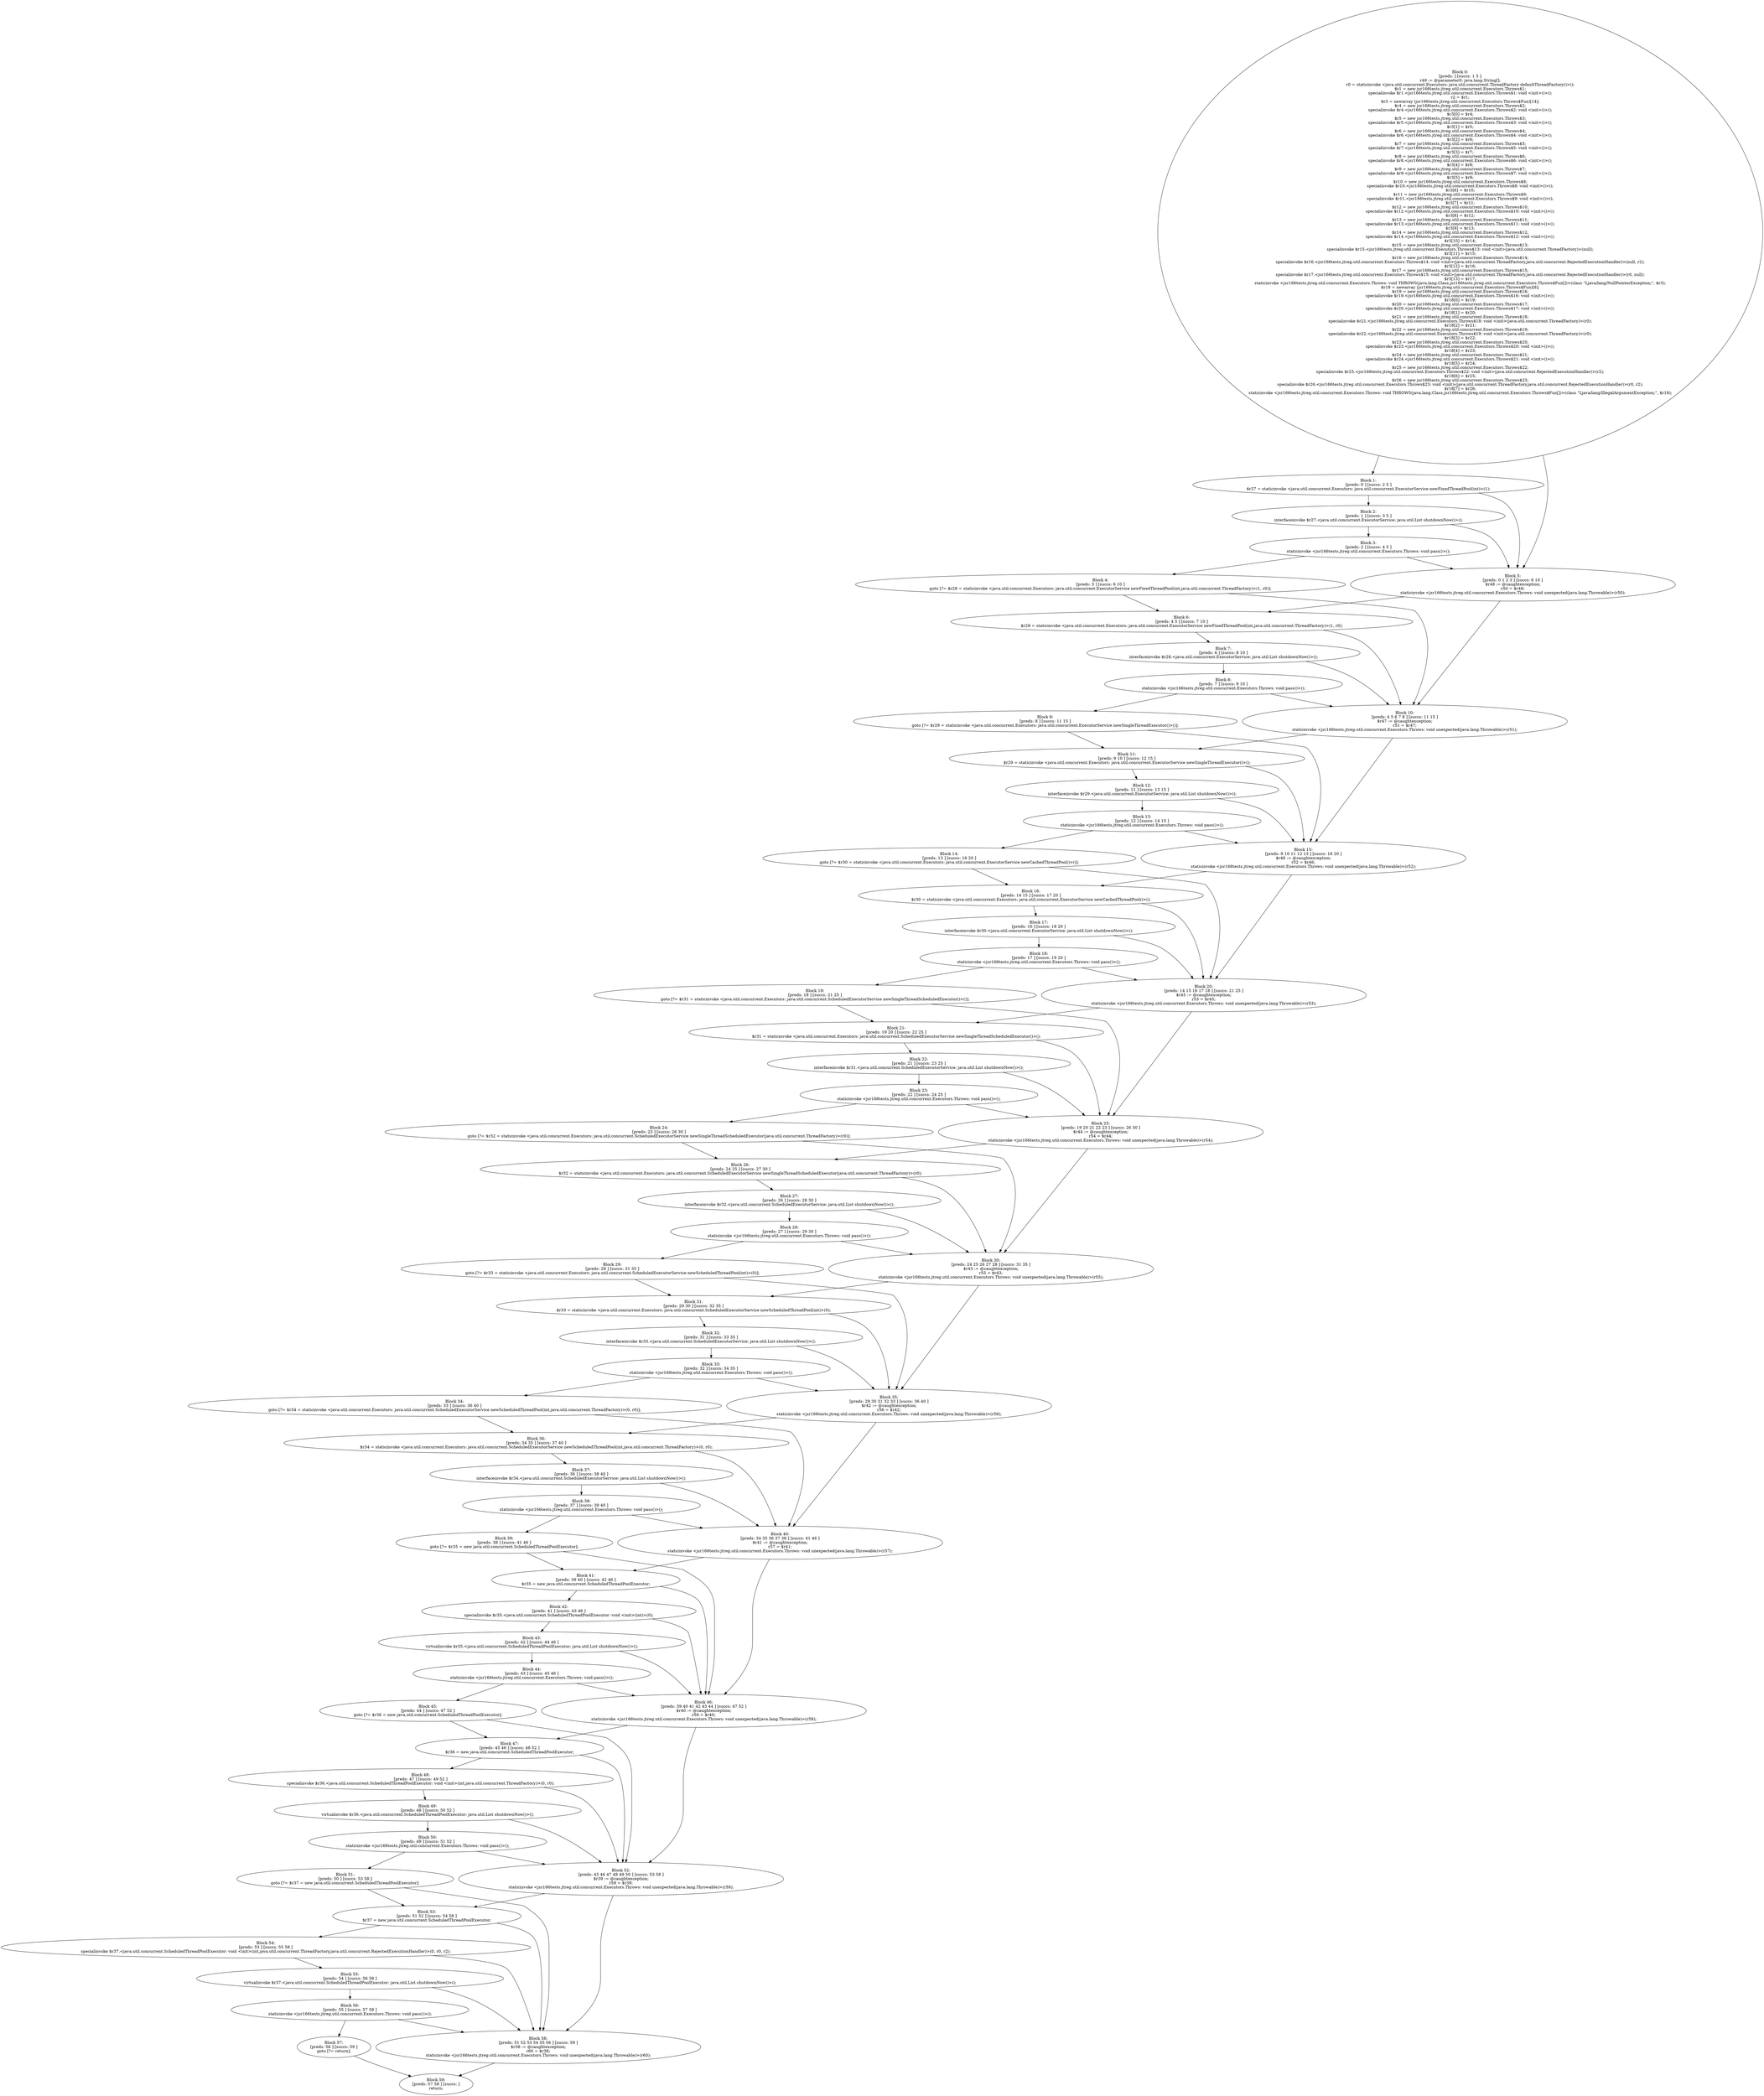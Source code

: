 digraph "unitGraph" {
    "Block 0:
[preds: ] [succs: 1 5 ]
r49 := @parameter0: java.lang.String[];
r0 = staticinvoke <java.util.concurrent.Executors: java.util.concurrent.ThreadFactory defaultThreadFactory()>();
$r1 = new jsr166tests.jtreg.util.concurrent.Executors.Throws$1;
specialinvoke $r1.<jsr166tests.jtreg.util.concurrent.Executors.Throws$1: void <init>()>();
r2 = $r1;
$r3 = newarray (jsr166tests.jtreg.util.concurrent.Executors.Throws$Fun)[14];
$r4 = new jsr166tests.jtreg.util.concurrent.Executors.Throws$2;
specialinvoke $r4.<jsr166tests.jtreg.util.concurrent.Executors.Throws$2: void <init>()>();
$r3[0] = $r4;
$r5 = new jsr166tests.jtreg.util.concurrent.Executors.Throws$3;
specialinvoke $r5.<jsr166tests.jtreg.util.concurrent.Executors.Throws$3: void <init>()>();
$r3[1] = $r5;
$r6 = new jsr166tests.jtreg.util.concurrent.Executors.Throws$4;
specialinvoke $r6.<jsr166tests.jtreg.util.concurrent.Executors.Throws$4: void <init>()>();
$r3[2] = $r6;
$r7 = new jsr166tests.jtreg.util.concurrent.Executors.Throws$5;
specialinvoke $r7.<jsr166tests.jtreg.util.concurrent.Executors.Throws$5: void <init>()>();
$r3[3] = $r7;
$r8 = new jsr166tests.jtreg.util.concurrent.Executors.Throws$6;
specialinvoke $r8.<jsr166tests.jtreg.util.concurrent.Executors.Throws$6: void <init>()>();
$r3[4] = $r8;
$r9 = new jsr166tests.jtreg.util.concurrent.Executors.Throws$7;
specialinvoke $r9.<jsr166tests.jtreg.util.concurrent.Executors.Throws$7: void <init>()>();
$r3[5] = $r9;
$r10 = new jsr166tests.jtreg.util.concurrent.Executors.Throws$8;
specialinvoke $r10.<jsr166tests.jtreg.util.concurrent.Executors.Throws$8: void <init>()>();
$r3[6] = $r10;
$r11 = new jsr166tests.jtreg.util.concurrent.Executors.Throws$9;
specialinvoke $r11.<jsr166tests.jtreg.util.concurrent.Executors.Throws$9: void <init>()>();
$r3[7] = $r11;
$r12 = new jsr166tests.jtreg.util.concurrent.Executors.Throws$10;
specialinvoke $r12.<jsr166tests.jtreg.util.concurrent.Executors.Throws$10: void <init>()>();
$r3[8] = $r12;
$r13 = new jsr166tests.jtreg.util.concurrent.Executors.Throws$11;
specialinvoke $r13.<jsr166tests.jtreg.util.concurrent.Executors.Throws$11: void <init>()>();
$r3[9] = $r13;
$r14 = new jsr166tests.jtreg.util.concurrent.Executors.Throws$12;
specialinvoke $r14.<jsr166tests.jtreg.util.concurrent.Executors.Throws$12: void <init>()>();
$r3[10] = $r14;
$r15 = new jsr166tests.jtreg.util.concurrent.Executors.Throws$13;
specialinvoke $r15.<jsr166tests.jtreg.util.concurrent.Executors.Throws$13: void <init>(java.util.concurrent.ThreadFactory)>(null);
$r3[11] = $r15;
$r16 = new jsr166tests.jtreg.util.concurrent.Executors.Throws$14;
specialinvoke $r16.<jsr166tests.jtreg.util.concurrent.Executors.Throws$14: void <init>(java.util.concurrent.ThreadFactory,java.util.concurrent.RejectedExecutionHandler)>(null, r2);
$r3[12] = $r16;
$r17 = new jsr166tests.jtreg.util.concurrent.Executors.Throws$15;
specialinvoke $r17.<jsr166tests.jtreg.util.concurrent.Executors.Throws$15: void <init>(java.util.concurrent.ThreadFactory,java.util.concurrent.RejectedExecutionHandler)>(r0, null);
$r3[13] = $r17;
staticinvoke <jsr166tests.jtreg.util.concurrent.Executors.Throws: void THROWS(java.lang.Class,jsr166tests.jtreg.util.concurrent.Executors.Throws$Fun[])>(class \"Ljava/lang/NullPointerException;\", $r3);
$r18 = newarray (jsr166tests.jtreg.util.concurrent.Executors.Throws$Fun)[8];
$r19 = new jsr166tests.jtreg.util.concurrent.Executors.Throws$16;
specialinvoke $r19.<jsr166tests.jtreg.util.concurrent.Executors.Throws$16: void <init>()>();
$r18[0] = $r19;
$r20 = new jsr166tests.jtreg.util.concurrent.Executors.Throws$17;
specialinvoke $r20.<jsr166tests.jtreg.util.concurrent.Executors.Throws$17: void <init>()>();
$r18[1] = $r20;
$r21 = new jsr166tests.jtreg.util.concurrent.Executors.Throws$18;
specialinvoke $r21.<jsr166tests.jtreg.util.concurrent.Executors.Throws$18: void <init>(java.util.concurrent.ThreadFactory)>(r0);
$r18[2] = $r21;
$r22 = new jsr166tests.jtreg.util.concurrent.Executors.Throws$19;
specialinvoke $r22.<jsr166tests.jtreg.util.concurrent.Executors.Throws$19: void <init>(java.util.concurrent.ThreadFactory)>(r0);
$r18[3] = $r22;
$r23 = new jsr166tests.jtreg.util.concurrent.Executors.Throws$20;
specialinvoke $r23.<jsr166tests.jtreg.util.concurrent.Executors.Throws$20: void <init>()>();
$r18[4] = $r23;
$r24 = new jsr166tests.jtreg.util.concurrent.Executors.Throws$21;
specialinvoke $r24.<jsr166tests.jtreg.util.concurrent.Executors.Throws$21: void <init>()>();
$r18[5] = $r24;
$r25 = new jsr166tests.jtreg.util.concurrent.Executors.Throws$22;
specialinvoke $r25.<jsr166tests.jtreg.util.concurrent.Executors.Throws$22: void <init>(java.util.concurrent.RejectedExecutionHandler)>(r2);
$r18[6] = $r25;
$r26 = new jsr166tests.jtreg.util.concurrent.Executors.Throws$23;
specialinvoke $r26.<jsr166tests.jtreg.util.concurrent.Executors.Throws$23: void <init>(java.util.concurrent.ThreadFactory,java.util.concurrent.RejectedExecutionHandler)>(r0, r2);
$r18[7] = $r26;
staticinvoke <jsr166tests.jtreg.util.concurrent.Executors.Throws: void THROWS(java.lang.Class,jsr166tests.jtreg.util.concurrent.Executors.Throws$Fun[])>(class \"Ljava/lang/IllegalArgumentException;\", $r18);
"
    "Block 1:
[preds: 0 ] [succs: 2 5 ]
$r27 = staticinvoke <java.util.concurrent.Executors: java.util.concurrent.ExecutorService newFixedThreadPool(int)>(1);
"
    "Block 2:
[preds: 1 ] [succs: 3 5 ]
interfaceinvoke $r27.<java.util.concurrent.ExecutorService: java.util.List shutdownNow()>();
"
    "Block 3:
[preds: 2 ] [succs: 4 5 ]
staticinvoke <jsr166tests.jtreg.util.concurrent.Executors.Throws: void pass()>();
"
    "Block 4:
[preds: 3 ] [succs: 6 10 ]
goto [?= $r28 = staticinvoke <java.util.concurrent.Executors: java.util.concurrent.ExecutorService newFixedThreadPool(int,java.util.concurrent.ThreadFactory)>(1, r0)];
"
    "Block 5:
[preds: 0 1 2 3 ] [succs: 6 10 ]
$r48 := @caughtexception;
r50 = $r48;
staticinvoke <jsr166tests.jtreg.util.concurrent.Executors.Throws: void unexpected(java.lang.Throwable)>(r50);
"
    "Block 6:
[preds: 4 5 ] [succs: 7 10 ]
$r28 = staticinvoke <java.util.concurrent.Executors: java.util.concurrent.ExecutorService newFixedThreadPool(int,java.util.concurrent.ThreadFactory)>(1, r0);
"
    "Block 7:
[preds: 6 ] [succs: 8 10 ]
interfaceinvoke $r28.<java.util.concurrent.ExecutorService: java.util.List shutdownNow()>();
"
    "Block 8:
[preds: 7 ] [succs: 9 10 ]
staticinvoke <jsr166tests.jtreg.util.concurrent.Executors.Throws: void pass()>();
"
    "Block 9:
[preds: 8 ] [succs: 11 15 ]
goto [?= $r29 = staticinvoke <java.util.concurrent.Executors: java.util.concurrent.ExecutorService newSingleThreadExecutor()>()];
"
    "Block 10:
[preds: 4 5 6 7 8 ] [succs: 11 15 ]
$r47 := @caughtexception;
r51 = $r47;
staticinvoke <jsr166tests.jtreg.util.concurrent.Executors.Throws: void unexpected(java.lang.Throwable)>(r51);
"
    "Block 11:
[preds: 9 10 ] [succs: 12 15 ]
$r29 = staticinvoke <java.util.concurrent.Executors: java.util.concurrent.ExecutorService newSingleThreadExecutor()>();
"
    "Block 12:
[preds: 11 ] [succs: 13 15 ]
interfaceinvoke $r29.<java.util.concurrent.ExecutorService: java.util.List shutdownNow()>();
"
    "Block 13:
[preds: 12 ] [succs: 14 15 ]
staticinvoke <jsr166tests.jtreg.util.concurrent.Executors.Throws: void pass()>();
"
    "Block 14:
[preds: 13 ] [succs: 16 20 ]
goto [?= $r30 = staticinvoke <java.util.concurrent.Executors: java.util.concurrent.ExecutorService newCachedThreadPool()>()];
"
    "Block 15:
[preds: 9 10 11 12 13 ] [succs: 16 20 ]
$r46 := @caughtexception;
r52 = $r46;
staticinvoke <jsr166tests.jtreg.util.concurrent.Executors.Throws: void unexpected(java.lang.Throwable)>(r52);
"
    "Block 16:
[preds: 14 15 ] [succs: 17 20 ]
$r30 = staticinvoke <java.util.concurrent.Executors: java.util.concurrent.ExecutorService newCachedThreadPool()>();
"
    "Block 17:
[preds: 16 ] [succs: 18 20 ]
interfaceinvoke $r30.<java.util.concurrent.ExecutorService: java.util.List shutdownNow()>();
"
    "Block 18:
[preds: 17 ] [succs: 19 20 ]
staticinvoke <jsr166tests.jtreg.util.concurrent.Executors.Throws: void pass()>();
"
    "Block 19:
[preds: 18 ] [succs: 21 25 ]
goto [?= $r31 = staticinvoke <java.util.concurrent.Executors: java.util.concurrent.ScheduledExecutorService newSingleThreadScheduledExecutor()>()];
"
    "Block 20:
[preds: 14 15 16 17 18 ] [succs: 21 25 ]
$r45 := @caughtexception;
r53 = $r45;
staticinvoke <jsr166tests.jtreg.util.concurrent.Executors.Throws: void unexpected(java.lang.Throwable)>(r53);
"
    "Block 21:
[preds: 19 20 ] [succs: 22 25 ]
$r31 = staticinvoke <java.util.concurrent.Executors: java.util.concurrent.ScheduledExecutorService newSingleThreadScheduledExecutor()>();
"
    "Block 22:
[preds: 21 ] [succs: 23 25 ]
interfaceinvoke $r31.<java.util.concurrent.ScheduledExecutorService: java.util.List shutdownNow()>();
"
    "Block 23:
[preds: 22 ] [succs: 24 25 ]
staticinvoke <jsr166tests.jtreg.util.concurrent.Executors.Throws: void pass()>();
"
    "Block 24:
[preds: 23 ] [succs: 26 30 ]
goto [?= $r32 = staticinvoke <java.util.concurrent.Executors: java.util.concurrent.ScheduledExecutorService newSingleThreadScheduledExecutor(java.util.concurrent.ThreadFactory)>(r0)];
"
    "Block 25:
[preds: 19 20 21 22 23 ] [succs: 26 30 ]
$r44 := @caughtexception;
r54 = $r44;
staticinvoke <jsr166tests.jtreg.util.concurrent.Executors.Throws: void unexpected(java.lang.Throwable)>(r54);
"
    "Block 26:
[preds: 24 25 ] [succs: 27 30 ]
$r32 = staticinvoke <java.util.concurrent.Executors: java.util.concurrent.ScheduledExecutorService newSingleThreadScheduledExecutor(java.util.concurrent.ThreadFactory)>(r0);
"
    "Block 27:
[preds: 26 ] [succs: 28 30 ]
interfaceinvoke $r32.<java.util.concurrent.ScheduledExecutorService: java.util.List shutdownNow()>();
"
    "Block 28:
[preds: 27 ] [succs: 29 30 ]
staticinvoke <jsr166tests.jtreg.util.concurrent.Executors.Throws: void pass()>();
"
    "Block 29:
[preds: 28 ] [succs: 31 35 ]
goto [?= $r33 = staticinvoke <java.util.concurrent.Executors: java.util.concurrent.ScheduledExecutorService newScheduledThreadPool(int)>(0)];
"
    "Block 30:
[preds: 24 25 26 27 28 ] [succs: 31 35 ]
$r43 := @caughtexception;
r55 = $r43;
staticinvoke <jsr166tests.jtreg.util.concurrent.Executors.Throws: void unexpected(java.lang.Throwable)>(r55);
"
    "Block 31:
[preds: 29 30 ] [succs: 32 35 ]
$r33 = staticinvoke <java.util.concurrent.Executors: java.util.concurrent.ScheduledExecutorService newScheduledThreadPool(int)>(0);
"
    "Block 32:
[preds: 31 ] [succs: 33 35 ]
interfaceinvoke $r33.<java.util.concurrent.ScheduledExecutorService: java.util.List shutdownNow()>();
"
    "Block 33:
[preds: 32 ] [succs: 34 35 ]
staticinvoke <jsr166tests.jtreg.util.concurrent.Executors.Throws: void pass()>();
"
    "Block 34:
[preds: 33 ] [succs: 36 40 ]
goto [?= $r34 = staticinvoke <java.util.concurrent.Executors: java.util.concurrent.ScheduledExecutorService newScheduledThreadPool(int,java.util.concurrent.ThreadFactory)>(0, r0)];
"
    "Block 35:
[preds: 29 30 31 32 33 ] [succs: 36 40 ]
$r42 := @caughtexception;
r56 = $r42;
staticinvoke <jsr166tests.jtreg.util.concurrent.Executors.Throws: void unexpected(java.lang.Throwable)>(r56);
"
    "Block 36:
[preds: 34 35 ] [succs: 37 40 ]
$r34 = staticinvoke <java.util.concurrent.Executors: java.util.concurrent.ScheduledExecutorService newScheduledThreadPool(int,java.util.concurrent.ThreadFactory)>(0, r0);
"
    "Block 37:
[preds: 36 ] [succs: 38 40 ]
interfaceinvoke $r34.<java.util.concurrent.ScheduledExecutorService: java.util.List shutdownNow()>();
"
    "Block 38:
[preds: 37 ] [succs: 39 40 ]
staticinvoke <jsr166tests.jtreg.util.concurrent.Executors.Throws: void pass()>();
"
    "Block 39:
[preds: 38 ] [succs: 41 46 ]
goto [?= $r35 = new java.util.concurrent.ScheduledThreadPoolExecutor];
"
    "Block 40:
[preds: 34 35 36 37 38 ] [succs: 41 46 ]
$r41 := @caughtexception;
r57 = $r41;
staticinvoke <jsr166tests.jtreg.util.concurrent.Executors.Throws: void unexpected(java.lang.Throwable)>(r57);
"
    "Block 41:
[preds: 39 40 ] [succs: 42 46 ]
$r35 = new java.util.concurrent.ScheduledThreadPoolExecutor;
"
    "Block 42:
[preds: 41 ] [succs: 43 46 ]
specialinvoke $r35.<java.util.concurrent.ScheduledThreadPoolExecutor: void <init>(int)>(0);
"
    "Block 43:
[preds: 42 ] [succs: 44 46 ]
virtualinvoke $r35.<java.util.concurrent.ScheduledThreadPoolExecutor: java.util.List shutdownNow()>();
"
    "Block 44:
[preds: 43 ] [succs: 45 46 ]
staticinvoke <jsr166tests.jtreg.util.concurrent.Executors.Throws: void pass()>();
"
    "Block 45:
[preds: 44 ] [succs: 47 52 ]
goto [?= $r36 = new java.util.concurrent.ScheduledThreadPoolExecutor];
"
    "Block 46:
[preds: 39 40 41 42 43 44 ] [succs: 47 52 ]
$r40 := @caughtexception;
r58 = $r40;
staticinvoke <jsr166tests.jtreg.util.concurrent.Executors.Throws: void unexpected(java.lang.Throwable)>(r58);
"
    "Block 47:
[preds: 45 46 ] [succs: 48 52 ]
$r36 = new java.util.concurrent.ScheduledThreadPoolExecutor;
"
    "Block 48:
[preds: 47 ] [succs: 49 52 ]
specialinvoke $r36.<java.util.concurrent.ScheduledThreadPoolExecutor: void <init>(int,java.util.concurrent.ThreadFactory)>(0, r0);
"
    "Block 49:
[preds: 48 ] [succs: 50 52 ]
virtualinvoke $r36.<java.util.concurrent.ScheduledThreadPoolExecutor: java.util.List shutdownNow()>();
"
    "Block 50:
[preds: 49 ] [succs: 51 52 ]
staticinvoke <jsr166tests.jtreg.util.concurrent.Executors.Throws: void pass()>();
"
    "Block 51:
[preds: 50 ] [succs: 53 58 ]
goto [?= $r37 = new java.util.concurrent.ScheduledThreadPoolExecutor];
"
    "Block 52:
[preds: 45 46 47 48 49 50 ] [succs: 53 58 ]
$r39 := @caughtexception;
r59 = $r39;
staticinvoke <jsr166tests.jtreg.util.concurrent.Executors.Throws: void unexpected(java.lang.Throwable)>(r59);
"
    "Block 53:
[preds: 51 52 ] [succs: 54 58 ]
$r37 = new java.util.concurrent.ScheduledThreadPoolExecutor;
"
    "Block 54:
[preds: 53 ] [succs: 55 58 ]
specialinvoke $r37.<java.util.concurrent.ScheduledThreadPoolExecutor: void <init>(int,java.util.concurrent.ThreadFactory,java.util.concurrent.RejectedExecutionHandler)>(0, r0, r2);
"
    "Block 55:
[preds: 54 ] [succs: 56 58 ]
virtualinvoke $r37.<java.util.concurrent.ScheduledThreadPoolExecutor: java.util.List shutdownNow()>();
"
    "Block 56:
[preds: 55 ] [succs: 57 58 ]
staticinvoke <jsr166tests.jtreg.util.concurrent.Executors.Throws: void pass()>();
"
    "Block 57:
[preds: 56 ] [succs: 59 ]
goto [?= return];
"
    "Block 58:
[preds: 51 52 53 54 55 56 ] [succs: 59 ]
$r38 := @caughtexception;
r60 = $r38;
staticinvoke <jsr166tests.jtreg.util.concurrent.Executors.Throws: void unexpected(java.lang.Throwable)>(r60);
"
    "Block 59:
[preds: 57 58 ] [succs: ]
return;
"
    "Block 0:
[preds: ] [succs: 1 5 ]
r49 := @parameter0: java.lang.String[];
r0 = staticinvoke <java.util.concurrent.Executors: java.util.concurrent.ThreadFactory defaultThreadFactory()>();
$r1 = new jsr166tests.jtreg.util.concurrent.Executors.Throws$1;
specialinvoke $r1.<jsr166tests.jtreg.util.concurrent.Executors.Throws$1: void <init>()>();
r2 = $r1;
$r3 = newarray (jsr166tests.jtreg.util.concurrent.Executors.Throws$Fun)[14];
$r4 = new jsr166tests.jtreg.util.concurrent.Executors.Throws$2;
specialinvoke $r4.<jsr166tests.jtreg.util.concurrent.Executors.Throws$2: void <init>()>();
$r3[0] = $r4;
$r5 = new jsr166tests.jtreg.util.concurrent.Executors.Throws$3;
specialinvoke $r5.<jsr166tests.jtreg.util.concurrent.Executors.Throws$3: void <init>()>();
$r3[1] = $r5;
$r6 = new jsr166tests.jtreg.util.concurrent.Executors.Throws$4;
specialinvoke $r6.<jsr166tests.jtreg.util.concurrent.Executors.Throws$4: void <init>()>();
$r3[2] = $r6;
$r7 = new jsr166tests.jtreg.util.concurrent.Executors.Throws$5;
specialinvoke $r7.<jsr166tests.jtreg.util.concurrent.Executors.Throws$5: void <init>()>();
$r3[3] = $r7;
$r8 = new jsr166tests.jtreg.util.concurrent.Executors.Throws$6;
specialinvoke $r8.<jsr166tests.jtreg.util.concurrent.Executors.Throws$6: void <init>()>();
$r3[4] = $r8;
$r9 = new jsr166tests.jtreg.util.concurrent.Executors.Throws$7;
specialinvoke $r9.<jsr166tests.jtreg.util.concurrent.Executors.Throws$7: void <init>()>();
$r3[5] = $r9;
$r10 = new jsr166tests.jtreg.util.concurrent.Executors.Throws$8;
specialinvoke $r10.<jsr166tests.jtreg.util.concurrent.Executors.Throws$8: void <init>()>();
$r3[6] = $r10;
$r11 = new jsr166tests.jtreg.util.concurrent.Executors.Throws$9;
specialinvoke $r11.<jsr166tests.jtreg.util.concurrent.Executors.Throws$9: void <init>()>();
$r3[7] = $r11;
$r12 = new jsr166tests.jtreg.util.concurrent.Executors.Throws$10;
specialinvoke $r12.<jsr166tests.jtreg.util.concurrent.Executors.Throws$10: void <init>()>();
$r3[8] = $r12;
$r13 = new jsr166tests.jtreg.util.concurrent.Executors.Throws$11;
specialinvoke $r13.<jsr166tests.jtreg.util.concurrent.Executors.Throws$11: void <init>()>();
$r3[9] = $r13;
$r14 = new jsr166tests.jtreg.util.concurrent.Executors.Throws$12;
specialinvoke $r14.<jsr166tests.jtreg.util.concurrent.Executors.Throws$12: void <init>()>();
$r3[10] = $r14;
$r15 = new jsr166tests.jtreg.util.concurrent.Executors.Throws$13;
specialinvoke $r15.<jsr166tests.jtreg.util.concurrent.Executors.Throws$13: void <init>(java.util.concurrent.ThreadFactory)>(null);
$r3[11] = $r15;
$r16 = new jsr166tests.jtreg.util.concurrent.Executors.Throws$14;
specialinvoke $r16.<jsr166tests.jtreg.util.concurrent.Executors.Throws$14: void <init>(java.util.concurrent.ThreadFactory,java.util.concurrent.RejectedExecutionHandler)>(null, r2);
$r3[12] = $r16;
$r17 = new jsr166tests.jtreg.util.concurrent.Executors.Throws$15;
specialinvoke $r17.<jsr166tests.jtreg.util.concurrent.Executors.Throws$15: void <init>(java.util.concurrent.ThreadFactory,java.util.concurrent.RejectedExecutionHandler)>(r0, null);
$r3[13] = $r17;
staticinvoke <jsr166tests.jtreg.util.concurrent.Executors.Throws: void THROWS(java.lang.Class,jsr166tests.jtreg.util.concurrent.Executors.Throws$Fun[])>(class \"Ljava/lang/NullPointerException;\", $r3);
$r18 = newarray (jsr166tests.jtreg.util.concurrent.Executors.Throws$Fun)[8];
$r19 = new jsr166tests.jtreg.util.concurrent.Executors.Throws$16;
specialinvoke $r19.<jsr166tests.jtreg.util.concurrent.Executors.Throws$16: void <init>()>();
$r18[0] = $r19;
$r20 = new jsr166tests.jtreg.util.concurrent.Executors.Throws$17;
specialinvoke $r20.<jsr166tests.jtreg.util.concurrent.Executors.Throws$17: void <init>()>();
$r18[1] = $r20;
$r21 = new jsr166tests.jtreg.util.concurrent.Executors.Throws$18;
specialinvoke $r21.<jsr166tests.jtreg.util.concurrent.Executors.Throws$18: void <init>(java.util.concurrent.ThreadFactory)>(r0);
$r18[2] = $r21;
$r22 = new jsr166tests.jtreg.util.concurrent.Executors.Throws$19;
specialinvoke $r22.<jsr166tests.jtreg.util.concurrent.Executors.Throws$19: void <init>(java.util.concurrent.ThreadFactory)>(r0);
$r18[3] = $r22;
$r23 = new jsr166tests.jtreg.util.concurrent.Executors.Throws$20;
specialinvoke $r23.<jsr166tests.jtreg.util.concurrent.Executors.Throws$20: void <init>()>();
$r18[4] = $r23;
$r24 = new jsr166tests.jtreg.util.concurrent.Executors.Throws$21;
specialinvoke $r24.<jsr166tests.jtreg.util.concurrent.Executors.Throws$21: void <init>()>();
$r18[5] = $r24;
$r25 = new jsr166tests.jtreg.util.concurrent.Executors.Throws$22;
specialinvoke $r25.<jsr166tests.jtreg.util.concurrent.Executors.Throws$22: void <init>(java.util.concurrent.RejectedExecutionHandler)>(r2);
$r18[6] = $r25;
$r26 = new jsr166tests.jtreg.util.concurrent.Executors.Throws$23;
specialinvoke $r26.<jsr166tests.jtreg.util.concurrent.Executors.Throws$23: void <init>(java.util.concurrent.ThreadFactory,java.util.concurrent.RejectedExecutionHandler)>(r0, r2);
$r18[7] = $r26;
staticinvoke <jsr166tests.jtreg.util.concurrent.Executors.Throws: void THROWS(java.lang.Class,jsr166tests.jtreg.util.concurrent.Executors.Throws$Fun[])>(class \"Ljava/lang/IllegalArgumentException;\", $r18);
"->"Block 1:
[preds: 0 ] [succs: 2 5 ]
$r27 = staticinvoke <java.util.concurrent.Executors: java.util.concurrent.ExecutorService newFixedThreadPool(int)>(1);
";
    "Block 0:
[preds: ] [succs: 1 5 ]
r49 := @parameter0: java.lang.String[];
r0 = staticinvoke <java.util.concurrent.Executors: java.util.concurrent.ThreadFactory defaultThreadFactory()>();
$r1 = new jsr166tests.jtreg.util.concurrent.Executors.Throws$1;
specialinvoke $r1.<jsr166tests.jtreg.util.concurrent.Executors.Throws$1: void <init>()>();
r2 = $r1;
$r3 = newarray (jsr166tests.jtreg.util.concurrent.Executors.Throws$Fun)[14];
$r4 = new jsr166tests.jtreg.util.concurrent.Executors.Throws$2;
specialinvoke $r4.<jsr166tests.jtreg.util.concurrent.Executors.Throws$2: void <init>()>();
$r3[0] = $r4;
$r5 = new jsr166tests.jtreg.util.concurrent.Executors.Throws$3;
specialinvoke $r5.<jsr166tests.jtreg.util.concurrent.Executors.Throws$3: void <init>()>();
$r3[1] = $r5;
$r6 = new jsr166tests.jtreg.util.concurrent.Executors.Throws$4;
specialinvoke $r6.<jsr166tests.jtreg.util.concurrent.Executors.Throws$4: void <init>()>();
$r3[2] = $r6;
$r7 = new jsr166tests.jtreg.util.concurrent.Executors.Throws$5;
specialinvoke $r7.<jsr166tests.jtreg.util.concurrent.Executors.Throws$5: void <init>()>();
$r3[3] = $r7;
$r8 = new jsr166tests.jtreg.util.concurrent.Executors.Throws$6;
specialinvoke $r8.<jsr166tests.jtreg.util.concurrent.Executors.Throws$6: void <init>()>();
$r3[4] = $r8;
$r9 = new jsr166tests.jtreg.util.concurrent.Executors.Throws$7;
specialinvoke $r9.<jsr166tests.jtreg.util.concurrent.Executors.Throws$7: void <init>()>();
$r3[5] = $r9;
$r10 = new jsr166tests.jtreg.util.concurrent.Executors.Throws$8;
specialinvoke $r10.<jsr166tests.jtreg.util.concurrent.Executors.Throws$8: void <init>()>();
$r3[6] = $r10;
$r11 = new jsr166tests.jtreg.util.concurrent.Executors.Throws$9;
specialinvoke $r11.<jsr166tests.jtreg.util.concurrent.Executors.Throws$9: void <init>()>();
$r3[7] = $r11;
$r12 = new jsr166tests.jtreg.util.concurrent.Executors.Throws$10;
specialinvoke $r12.<jsr166tests.jtreg.util.concurrent.Executors.Throws$10: void <init>()>();
$r3[8] = $r12;
$r13 = new jsr166tests.jtreg.util.concurrent.Executors.Throws$11;
specialinvoke $r13.<jsr166tests.jtreg.util.concurrent.Executors.Throws$11: void <init>()>();
$r3[9] = $r13;
$r14 = new jsr166tests.jtreg.util.concurrent.Executors.Throws$12;
specialinvoke $r14.<jsr166tests.jtreg.util.concurrent.Executors.Throws$12: void <init>()>();
$r3[10] = $r14;
$r15 = new jsr166tests.jtreg.util.concurrent.Executors.Throws$13;
specialinvoke $r15.<jsr166tests.jtreg.util.concurrent.Executors.Throws$13: void <init>(java.util.concurrent.ThreadFactory)>(null);
$r3[11] = $r15;
$r16 = new jsr166tests.jtreg.util.concurrent.Executors.Throws$14;
specialinvoke $r16.<jsr166tests.jtreg.util.concurrent.Executors.Throws$14: void <init>(java.util.concurrent.ThreadFactory,java.util.concurrent.RejectedExecutionHandler)>(null, r2);
$r3[12] = $r16;
$r17 = new jsr166tests.jtreg.util.concurrent.Executors.Throws$15;
specialinvoke $r17.<jsr166tests.jtreg.util.concurrent.Executors.Throws$15: void <init>(java.util.concurrent.ThreadFactory,java.util.concurrent.RejectedExecutionHandler)>(r0, null);
$r3[13] = $r17;
staticinvoke <jsr166tests.jtreg.util.concurrent.Executors.Throws: void THROWS(java.lang.Class,jsr166tests.jtreg.util.concurrent.Executors.Throws$Fun[])>(class \"Ljava/lang/NullPointerException;\", $r3);
$r18 = newarray (jsr166tests.jtreg.util.concurrent.Executors.Throws$Fun)[8];
$r19 = new jsr166tests.jtreg.util.concurrent.Executors.Throws$16;
specialinvoke $r19.<jsr166tests.jtreg.util.concurrent.Executors.Throws$16: void <init>()>();
$r18[0] = $r19;
$r20 = new jsr166tests.jtreg.util.concurrent.Executors.Throws$17;
specialinvoke $r20.<jsr166tests.jtreg.util.concurrent.Executors.Throws$17: void <init>()>();
$r18[1] = $r20;
$r21 = new jsr166tests.jtreg.util.concurrent.Executors.Throws$18;
specialinvoke $r21.<jsr166tests.jtreg.util.concurrent.Executors.Throws$18: void <init>(java.util.concurrent.ThreadFactory)>(r0);
$r18[2] = $r21;
$r22 = new jsr166tests.jtreg.util.concurrent.Executors.Throws$19;
specialinvoke $r22.<jsr166tests.jtreg.util.concurrent.Executors.Throws$19: void <init>(java.util.concurrent.ThreadFactory)>(r0);
$r18[3] = $r22;
$r23 = new jsr166tests.jtreg.util.concurrent.Executors.Throws$20;
specialinvoke $r23.<jsr166tests.jtreg.util.concurrent.Executors.Throws$20: void <init>()>();
$r18[4] = $r23;
$r24 = new jsr166tests.jtreg.util.concurrent.Executors.Throws$21;
specialinvoke $r24.<jsr166tests.jtreg.util.concurrent.Executors.Throws$21: void <init>()>();
$r18[5] = $r24;
$r25 = new jsr166tests.jtreg.util.concurrent.Executors.Throws$22;
specialinvoke $r25.<jsr166tests.jtreg.util.concurrent.Executors.Throws$22: void <init>(java.util.concurrent.RejectedExecutionHandler)>(r2);
$r18[6] = $r25;
$r26 = new jsr166tests.jtreg.util.concurrent.Executors.Throws$23;
specialinvoke $r26.<jsr166tests.jtreg.util.concurrent.Executors.Throws$23: void <init>(java.util.concurrent.ThreadFactory,java.util.concurrent.RejectedExecutionHandler)>(r0, r2);
$r18[7] = $r26;
staticinvoke <jsr166tests.jtreg.util.concurrent.Executors.Throws: void THROWS(java.lang.Class,jsr166tests.jtreg.util.concurrent.Executors.Throws$Fun[])>(class \"Ljava/lang/IllegalArgumentException;\", $r18);
"->"Block 5:
[preds: 0 1 2 3 ] [succs: 6 10 ]
$r48 := @caughtexception;
r50 = $r48;
staticinvoke <jsr166tests.jtreg.util.concurrent.Executors.Throws: void unexpected(java.lang.Throwable)>(r50);
";
    "Block 1:
[preds: 0 ] [succs: 2 5 ]
$r27 = staticinvoke <java.util.concurrent.Executors: java.util.concurrent.ExecutorService newFixedThreadPool(int)>(1);
"->"Block 2:
[preds: 1 ] [succs: 3 5 ]
interfaceinvoke $r27.<java.util.concurrent.ExecutorService: java.util.List shutdownNow()>();
";
    "Block 1:
[preds: 0 ] [succs: 2 5 ]
$r27 = staticinvoke <java.util.concurrent.Executors: java.util.concurrent.ExecutorService newFixedThreadPool(int)>(1);
"->"Block 5:
[preds: 0 1 2 3 ] [succs: 6 10 ]
$r48 := @caughtexception;
r50 = $r48;
staticinvoke <jsr166tests.jtreg.util.concurrent.Executors.Throws: void unexpected(java.lang.Throwable)>(r50);
";
    "Block 2:
[preds: 1 ] [succs: 3 5 ]
interfaceinvoke $r27.<java.util.concurrent.ExecutorService: java.util.List shutdownNow()>();
"->"Block 3:
[preds: 2 ] [succs: 4 5 ]
staticinvoke <jsr166tests.jtreg.util.concurrent.Executors.Throws: void pass()>();
";
    "Block 2:
[preds: 1 ] [succs: 3 5 ]
interfaceinvoke $r27.<java.util.concurrent.ExecutorService: java.util.List shutdownNow()>();
"->"Block 5:
[preds: 0 1 2 3 ] [succs: 6 10 ]
$r48 := @caughtexception;
r50 = $r48;
staticinvoke <jsr166tests.jtreg.util.concurrent.Executors.Throws: void unexpected(java.lang.Throwable)>(r50);
";
    "Block 3:
[preds: 2 ] [succs: 4 5 ]
staticinvoke <jsr166tests.jtreg.util.concurrent.Executors.Throws: void pass()>();
"->"Block 4:
[preds: 3 ] [succs: 6 10 ]
goto [?= $r28 = staticinvoke <java.util.concurrent.Executors: java.util.concurrent.ExecutorService newFixedThreadPool(int,java.util.concurrent.ThreadFactory)>(1, r0)];
";
    "Block 3:
[preds: 2 ] [succs: 4 5 ]
staticinvoke <jsr166tests.jtreg.util.concurrent.Executors.Throws: void pass()>();
"->"Block 5:
[preds: 0 1 2 3 ] [succs: 6 10 ]
$r48 := @caughtexception;
r50 = $r48;
staticinvoke <jsr166tests.jtreg.util.concurrent.Executors.Throws: void unexpected(java.lang.Throwable)>(r50);
";
    "Block 4:
[preds: 3 ] [succs: 6 10 ]
goto [?= $r28 = staticinvoke <java.util.concurrent.Executors: java.util.concurrent.ExecutorService newFixedThreadPool(int,java.util.concurrent.ThreadFactory)>(1, r0)];
"->"Block 6:
[preds: 4 5 ] [succs: 7 10 ]
$r28 = staticinvoke <java.util.concurrent.Executors: java.util.concurrent.ExecutorService newFixedThreadPool(int,java.util.concurrent.ThreadFactory)>(1, r0);
";
    "Block 4:
[preds: 3 ] [succs: 6 10 ]
goto [?= $r28 = staticinvoke <java.util.concurrent.Executors: java.util.concurrent.ExecutorService newFixedThreadPool(int,java.util.concurrent.ThreadFactory)>(1, r0)];
"->"Block 10:
[preds: 4 5 6 7 8 ] [succs: 11 15 ]
$r47 := @caughtexception;
r51 = $r47;
staticinvoke <jsr166tests.jtreg.util.concurrent.Executors.Throws: void unexpected(java.lang.Throwable)>(r51);
";
    "Block 5:
[preds: 0 1 2 3 ] [succs: 6 10 ]
$r48 := @caughtexception;
r50 = $r48;
staticinvoke <jsr166tests.jtreg.util.concurrent.Executors.Throws: void unexpected(java.lang.Throwable)>(r50);
"->"Block 6:
[preds: 4 5 ] [succs: 7 10 ]
$r28 = staticinvoke <java.util.concurrent.Executors: java.util.concurrent.ExecutorService newFixedThreadPool(int,java.util.concurrent.ThreadFactory)>(1, r0);
";
    "Block 5:
[preds: 0 1 2 3 ] [succs: 6 10 ]
$r48 := @caughtexception;
r50 = $r48;
staticinvoke <jsr166tests.jtreg.util.concurrent.Executors.Throws: void unexpected(java.lang.Throwable)>(r50);
"->"Block 10:
[preds: 4 5 6 7 8 ] [succs: 11 15 ]
$r47 := @caughtexception;
r51 = $r47;
staticinvoke <jsr166tests.jtreg.util.concurrent.Executors.Throws: void unexpected(java.lang.Throwable)>(r51);
";
    "Block 6:
[preds: 4 5 ] [succs: 7 10 ]
$r28 = staticinvoke <java.util.concurrent.Executors: java.util.concurrent.ExecutorService newFixedThreadPool(int,java.util.concurrent.ThreadFactory)>(1, r0);
"->"Block 7:
[preds: 6 ] [succs: 8 10 ]
interfaceinvoke $r28.<java.util.concurrent.ExecutorService: java.util.List shutdownNow()>();
";
    "Block 6:
[preds: 4 5 ] [succs: 7 10 ]
$r28 = staticinvoke <java.util.concurrent.Executors: java.util.concurrent.ExecutorService newFixedThreadPool(int,java.util.concurrent.ThreadFactory)>(1, r0);
"->"Block 10:
[preds: 4 5 6 7 8 ] [succs: 11 15 ]
$r47 := @caughtexception;
r51 = $r47;
staticinvoke <jsr166tests.jtreg.util.concurrent.Executors.Throws: void unexpected(java.lang.Throwable)>(r51);
";
    "Block 7:
[preds: 6 ] [succs: 8 10 ]
interfaceinvoke $r28.<java.util.concurrent.ExecutorService: java.util.List shutdownNow()>();
"->"Block 8:
[preds: 7 ] [succs: 9 10 ]
staticinvoke <jsr166tests.jtreg.util.concurrent.Executors.Throws: void pass()>();
";
    "Block 7:
[preds: 6 ] [succs: 8 10 ]
interfaceinvoke $r28.<java.util.concurrent.ExecutorService: java.util.List shutdownNow()>();
"->"Block 10:
[preds: 4 5 6 7 8 ] [succs: 11 15 ]
$r47 := @caughtexception;
r51 = $r47;
staticinvoke <jsr166tests.jtreg.util.concurrent.Executors.Throws: void unexpected(java.lang.Throwable)>(r51);
";
    "Block 8:
[preds: 7 ] [succs: 9 10 ]
staticinvoke <jsr166tests.jtreg.util.concurrent.Executors.Throws: void pass()>();
"->"Block 9:
[preds: 8 ] [succs: 11 15 ]
goto [?= $r29 = staticinvoke <java.util.concurrent.Executors: java.util.concurrent.ExecutorService newSingleThreadExecutor()>()];
";
    "Block 8:
[preds: 7 ] [succs: 9 10 ]
staticinvoke <jsr166tests.jtreg.util.concurrent.Executors.Throws: void pass()>();
"->"Block 10:
[preds: 4 5 6 7 8 ] [succs: 11 15 ]
$r47 := @caughtexception;
r51 = $r47;
staticinvoke <jsr166tests.jtreg.util.concurrent.Executors.Throws: void unexpected(java.lang.Throwable)>(r51);
";
    "Block 9:
[preds: 8 ] [succs: 11 15 ]
goto [?= $r29 = staticinvoke <java.util.concurrent.Executors: java.util.concurrent.ExecutorService newSingleThreadExecutor()>()];
"->"Block 11:
[preds: 9 10 ] [succs: 12 15 ]
$r29 = staticinvoke <java.util.concurrent.Executors: java.util.concurrent.ExecutorService newSingleThreadExecutor()>();
";
    "Block 9:
[preds: 8 ] [succs: 11 15 ]
goto [?= $r29 = staticinvoke <java.util.concurrent.Executors: java.util.concurrent.ExecutorService newSingleThreadExecutor()>()];
"->"Block 15:
[preds: 9 10 11 12 13 ] [succs: 16 20 ]
$r46 := @caughtexception;
r52 = $r46;
staticinvoke <jsr166tests.jtreg.util.concurrent.Executors.Throws: void unexpected(java.lang.Throwable)>(r52);
";
    "Block 10:
[preds: 4 5 6 7 8 ] [succs: 11 15 ]
$r47 := @caughtexception;
r51 = $r47;
staticinvoke <jsr166tests.jtreg.util.concurrent.Executors.Throws: void unexpected(java.lang.Throwable)>(r51);
"->"Block 11:
[preds: 9 10 ] [succs: 12 15 ]
$r29 = staticinvoke <java.util.concurrent.Executors: java.util.concurrent.ExecutorService newSingleThreadExecutor()>();
";
    "Block 10:
[preds: 4 5 6 7 8 ] [succs: 11 15 ]
$r47 := @caughtexception;
r51 = $r47;
staticinvoke <jsr166tests.jtreg.util.concurrent.Executors.Throws: void unexpected(java.lang.Throwable)>(r51);
"->"Block 15:
[preds: 9 10 11 12 13 ] [succs: 16 20 ]
$r46 := @caughtexception;
r52 = $r46;
staticinvoke <jsr166tests.jtreg.util.concurrent.Executors.Throws: void unexpected(java.lang.Throwable)>(r52);
";
    "Block 11:
[preds: 9 10 ] [succs: 12 15 ]
$r29 = staticinvoke <java.util.concurrent.Executors: java.util.concurrent.ExecutorService newSingleThreadExecutor()>();
"->"Block 12:
[preds: 11 ] [succs: 13 15 ]
interfaceinvoke $r29.<java.util.concurrent.ExecutorService: java.util.List shutdownNow()>();
";
    "Block 11:
[preds: 9 10 ] [succs: 12 15 ]
$r29 = staticinvoke <java.util.concurrent.Executors: java.util.concurrent.ExecutorService newSingleThreadExecutor()>();
"->"Block 15:
[preds: 9 10 11 12 13 ] [succs: 16 20 ]
$r46 := @caughtexception;
r52 = $r46;
staticinvoke <jsr166tests.jtreg.util.concurrent.Executors.Throws: void unexpected(java.lang.Throwable)>(r52);
";
    "Block 12:
[preds: 11 ] [succs: 13 15 ]
interfaceinvoke $r29.<java.util.concurrent.ExecutorService: java.util.List shutdownNow()>();
"->"Block 13:
[preds: 12 ] [succs: 14 15 ]
staticinvoke <jsr166tests.jtreg.util.concurrent.Executors.Throws: void pass()>();
";
    "Block 12:
[preds: 11 ] [succs: 13 15 ]
interfaceinvoke $r29.<java.util.concurrent.ExecutorService: java.util.List shutdownNow()>();
"->"Block 15:
[preds: 9 10 11 12 13 ] [succs: 16 20 ]
$r46 := @caughtexception;
r52 = $r46;
staticinvoke <jsr166tests.jtreg.util.concurrent.Executors.Throws: void unexpected(java.lang.Throwable)>(r52);
";
    "Block 13:
[preds: 12 ] [succs: 14 15 ]
staticinvoke <jsr166tests.jtreg.util.concurrent.Executors.Throws: void pass()>();
"->"Block 14:
[preds: 13 ] [succs: 16 20 ]
goto [?= $r30 = staticinvoke <java.util.concurrent.Executors: java.util.concurrent.ExecutorService newCachedThreadPool()>()];
";
    "Block 13:
[preds: 12 ] [succs: 14 15 ]
staticinvoke <jsr166tests.jtreg.util.concurrent.Executors.Throws: void pass()>();
"->"Block 15:
[preds: 9 10 11 12 13 ] [succs: 16 20 ]
$r46 := @caughtexception;
r52 = $r46;
staticinvoke <jsr166tests.jtreg.util.concurrent.Executors.Throws: void unexpected(java.lang.Throwable)>(r52);
";
    "Block 14:
[preds: 13 ] [succs: 16 20 ]
goto [?= $r30 = staticinvoke <java.util.concurrent.Executors: java.util.concurrent.ExecutorService newCachedThreadPool()>()];
"->"Block 16:
[preds: 14 15 ] [succs: 17 20 ]
$r30 = staticinvoke <java.util.concurrent.Executors: java.util.concurrent.ExecutorService newCachedThreadPool()>();
";
    "Block 14:
[preds: 13 ] [succs: 16 20 ]
goto [?= $r30 = staticinvoke <java.util.concurrent.Executors: java.util.concurrent.ExecutorService newCachedThreadPool()>()];
"->"Block 20:
[preds: 14 15 16 17 18 ] [succs: 21 25 ]
$r45 := @caughtexception;
r53 = $r45;
staticinvoke <jsr166tests.jtreg.util.concurrent.Executors.Throws: void unexpected(java.lang.Throwable)>(r53);
";
    "Block 15:
[preds: 9 10 11 12 13 ] [succs: 16 20 ]
$r46 := @caughtexception;
r52 = $r46;
staticinvoke <jsr166tests.jtreg.util.concurrent.Executors.Throws: void unexpected(java.lang.Throwable)>(r52);
"->"Block 16:
[preds: 14 15 ] [succs: 17 20 ]
$r30 = staticinvoke <java.util.concurrent.Executors: java.util.concurrent.ExecutorService newCachedThreadPool()>();
";
    "Block 15:
[preds: 9 10 11 12 13 ] [succs: 16 20 ]
$r46 := @caughtexception;
r52 = $r46;
staticinvoke <jsr166tests.jtreg.util.concurrent.Executors.Throws: void unexpected(java.lang.Throwable)>(r52);
"->"Block 20:
[preds: 14 15 16 17 18 ] [succs: 21 25 ]
$r45 := @caughtexception;
r53 = $r45;
staticinvoke <jsr166tests.jtreg.util.concurrent.Executors.Throws: void unexpected(java.lang.Throwable)>(r53);
";
    "Block 16:
[preds: 14 15 ] [succs: 17 20 ]
$r30 = staticinvoke <java.util.concurrent.Executors: java.util.concurrent.ExecutorService newCachedThreadPool()>();
"->"Block 17:
[preds: 16 ] [succs: 18 20 ]
interfaceinvoke $r30.<java.util.concurrent.ExecutorService: java.util.List shutdownNow()>();
";
    "Block 16:
[preds: 14 15 ] [succs: 17 20 ]
$r30 = staticinvoke <java.util.concurrent.Executors: java.util.concurrent.ExecutorService newCachedThreadPool()>();
"->"Block 20:
[preds: 14 15 16 17 18 ] [succs: 21 25 ]
$r45 := @caughtexception;
r53 = $r45;
staticinvoke <jsr166tests.jtreg.util.concurrent.Executors.Throws: void unexpected(java.lang.Throwable)>(r53);
";
    "Block 17:
[preds: 16 ] [succs: 18 20 ]
interfaceinvoke $r30.<java.util.concurrent.ExecutorService: java.util.List shutdownNow()>();
"->"Block 18:
[preds: 17 ] [succs: 19 20 ]
staticinvoke <jsr166tests.jtreg.util.concurrent.Executors.Throws: void pass()>();
";
    "Block 17:
[preds: 16 ] [succs: 18 20 ]
interfaceinvoke $r30.<java.util.concurrent.ExecutorService: java.util.List shutdownNow()>();
"->"Block 20:
[preds: 14 15 16 17 18 ] [succs: 21 25 ]
$r45 := @caughtexception;
r53 = $r45;
staticinvoke <jsr166tests.jtreg.util.concurrent.Executors.Throws: void unexpected(java.lang.Throwable)>(r53);
";
    "Block 18:
[preds: 17 ] [succs: 19 20 ]
staticinvoke <jsr166tests.jtreg.util.concurrent.Executors.Throws: void pass()>();
"->"Block 19:
[preds: 18 ] [succs: 21 25 ]
goto [?= $r31 = staticinvoke <java.util.concurrent.Executors: java.util.concurrent.ScheduledExecutorService newSingleThreadScheduledExecutor()>()];
";
    "Block 18:
[preds: 17 ] [succs: 19 20 ]
staticinvoke <jsr166tests.jtreg.util.concurrent.Executors.Throws: void pass()>();
"->"Block 20:
[preds: 14 15 16 17 18 ] [succs: 21 25 ]
$r45 := @caughtexception;
r53 = $r45;
staticinvoke <jsr166tests.jtreg.util.concurrent.Executors.Throws: void unexpected(java.lang.Throwable)>(r53);
";
    "Block 19:
[preds: 18 ] [succs: 21 25 ]
goto [?= $r31 = staticinvoke <java.util.concurrent.Executors: java.util.concurrent.ScheduledExecutorService newSingleThreadScheduledExecutor()>()];
"->"Block 21:
[preds: 19 20 ] [succs: 22 25 ]
$r31 = staticinvoke <java.util.concurrent.Executors: java.util.concurrent.ScheduledExecutorService newSingleThreadScheduledExecutor()>();
";
    "Block 19:
[preds: 18 ] [succs: 21 25 ]
goto [?= $r31 = staticinvoke <java.util.concurrent.Executors: java.util.concurrent.ScheduledExecutorService newSingleThreadScheduledExecutor()>()];
"->"Block 25:
[preds: 19 20 21 22 23 ] [succs: 26 30 ]
$r44 := @caughtexception;
r54 = $r44;
staticinvoke <jsr166tests.jtreg.util.concurrent.Executors.Throws: void unexpected(java.lang.Throwable)>(r54);
";
    "Block 20:
[preds: 14 15 16 17 18 ] [succs: 21 25 ]
$r45 := @caughtexception;
r53 = $r45;
staticinvoke <jsr166tests.jtreg.util.concurrent.Executors.Throws: void unexpected(java.lang.Throwable)>(r53);
"->"Block 21:
[preds: 19 20 ] [succs: 22 25 ]
$r31 = staticinvoke <java.util.concurrent.Executors: java.util.concurrent.ScheduledExecutorService newSingleThreadScheduledExecutor()>();
";
    "Block 20:
[preds: 14 15 16 17 18 ] [succs: 21 25 ]
$r45 := @caughtexception;
r53 = $r45;
staticinvoke <jsr166tests.jtreg.util.concurrent.Executors.Throws: void unexpected(java.lang.Throwable)>(r53);
"->"Block 25:
[preds: 19 20 21 22 23 ] [succs: 26 30 ]
$r44 := @caughtexception;
r54 = $r44;
staticinvoke <jsr166tests.jtreg.util.concurrent.Executors.Throws: void unexpected(java.lang.Throwable)>(r54);
";
    "Block 21:
[preds: 19 20 ] [succs: 22 25 ]
$r31 = staticinvoke <java.util.concurrent.Executors: java.util.concurrent.ScheduledExecutorService newSingleThreadScheduledExecutor()>();
"->"Block 22:
[preds: 21 ] [succs: 23 25 ]
interfaceinvoke $r31.<java.util.concurrent.ScheduledExecutorService: java.util.List shutdownNow()>();
";
    "Block 21:
[preds: 19 20 ] [succs: 22 25 ]
$r31 = staticinvoke <java.util.concurrent.Executors: java.util.concurrent.ScheduledExecutorService newSingleThreadScheduledExecutor()>();
"->"Block 25:
[preds: 19 20 21 22 23 ] [succs: 26 30 ]
$r44 := @caughtexception;
r54 = $r44;
staticinvoke <jsr166tests.jtreg.util.concurrent.Executors.Throws: void unexpected(java.lang.Throwable)>(r54);
";
    "Block 22:
[preds: 21 ] [succs: 23 25 ]
interfaceinvoke $r31.<java.util.concurrent.ScheduledExecutorService: java.util.List shutdownNow()>();
"->"Block 23:
[preds: 22 ] [succs: 24 25 ]
staticinvoke <jsr166tests.jtreg.util.concurrent.Executors.Throws: void pass()>();
";
    "Block 22:
[preds: 21 ] [succs: 23 25 ]
interfaceinvoke $r31.<java.util.concurrent.ScheduledExecutorService: java.util.List shutdownNow()>();
"->"Block 25:
[preds: 19 20 21 22 23 ] [succs: 26 30 ]
$r44 := @caughtexception;
r54 = $r44;
staticinvoke <jsr166tests.jtreg.util.concurrent.Executors.Throws: void unexpected(java.lang.Throwable)>(r54);
";
    "Block 23:
[preds: 22 ] [succs: 24 25 ]
staticinvoke <jsr166tests.jtreg.util.concurrent.Executors.Throws: void pass()>();
"->"Block 24:
[preds: 23 ] [succs: 26 30 ]
goto [?= $r32 = staticinvoke <java.util.concurrent.Executors: java.util.concurrent.ScheduledExecutorService newSingleThreadScheduledExecutor(java.util.concurrent.ThreadFactory)>(r0)];
";
    "Block 23:
[preds: 22 ] [succs: 24 25 ]
staticinvoke <jsr166tests.jtreg.util.concurrent.Executors.Throws: void pass()>();
"->"Block 25:
[preds: 19 20 21 22 23 ] [succs: 26 30 ]
$r44 := @caughtexception;
r54 = $r44;
staticinvoke <jsr166tests.jtreg.util.concurrent.Executors.Throws: void unexpected(java.lang.Throwable)>(r54);
";
    "Block 24:
[preds: 23 ] [succs: 26 30 ]
goto [?= $r32 = staticinvoke <java.util.concurrent.Executors: java.util.concurrent.ScheduledExecutorService newSingleThreadScheduledExecutor(java.util.concurrent.ThreadFactory)>(r0)];
"->"Block 26:
[preds: 24 25 ] [succs: 27 30 ]
$r32 = staticinvoke <java.util.concurrent.Executors: java.util.concurrent.ScheduledExecutorService newSingleThreadScheduledExecutor(java.util.concurrent.ThreadFactory)>(r0);
";
    "Block 24:
[preds: 23 ] [succs: 26 30 ]
goto [?= $r32 = staticinvoke <java.util.concurrent.Executors: java.util.concurrent.ScheduledExecutorService newSingleThreadScheduledExecutor(java.util.concurrent.ThreadFactory)>(r0)];
"->"Block 30:
[preds: 24 25 26 27 28 ] [succs: 31 35 ]
$r43 := @caughtexception;
r55 = $r43;
staticinvoke <jsr166tests.jtreg.util.concurrent.Executors.Throws: void unexpected(java.lang.Throwable)>(r55);
";
    "Block 25:
[preds: 19 20 21 22 23 ] [succs: 26 30 ]
$r44 := @caughtexception;
r54 = $r44;
staticinvoke <jsr166tests.jtreg.util.concurrent.Executors.Throws: void unexpected(java.lang.Throwable)>(r54);
"->"Block 26:
[preds: 24 25 ] [succs: 27 30 ]
$r32 = staticinvoke <java.util.concurrent.Executors: java.util.concurrent.ScheduledExecutorService newSingleThreadScheduledExecutor(java.util.concurrent.ThreadFactory)>(r0);
";
    "Block 25:
[preds: 19 20 21 22 23 ] [succs: 26 30 ]
$r44 := @caughtexception;
r54 = $r44;
staticinvoke <jsr166tests.jtreg.util.concurrent.Executors.Throws: void unexpected(java.lang.Throwable)>(r54);
"->"Block 30:
[preds: 24 25 26 27 28 ] [succs: 31 35 ]
$r43 := @caughtexception;
r55 = $r43;
staticinvoke <jsr166tests.jtreg.util.concurrent.Executors.Throws: void unexpected(java.lang.Throwable)>(r55);
";
    "Block 26:
[preds: 24 25 ] [succs: 27 30 ]
$r32 = staticinvoke <java.util.concurrent.Executors: java.util.concurrent.ScheduledExecutorService newSingleThreadScheduledExecutor(java.util.concurrent.ThreadFactory)>(r0);
"->"Block 27:
[preds: 26 ] [succs: 28 30 ]
interfaceinvoke $r32.<java.util.concurrent.ScheduledExecutorService: java.util.List shutdownNow()>();
";
    "Block 26:
[preds: 24 25 ] [succs: 27 30 ]
$r32 = staticinvoke <java.util.concurrent.Executors: java.util.concurrent.ScheduledExecutorService newSingleThreadScheduledExecutor(java.util.concurrent.ThreadFactory)>(r0);
"->"Block 30:
[preds: 24 25 26 27 28 ] [succs: 31 35 ]
$r43 := @caughtexception;
r55 = $r43;
staticinvoke <jsr166tests.jtreg.util.concurrent.Executors.Throws: void unexpected(java.lang.Throwable)>(r55);
";
    "Block 27:
[preds: 26 ] [succs: 28 30 ]
interfaceinvoke $r32.<java.util.concurrent.ScheduledExecutorService: java.util.List shutdownNow()>();
"->"Block 28:
[preds: 27 ] [succs: 29 30 ]
staticinvoke <jsr166tests.jtreg.util.concurrent.Executors.Throws: void pass()>();
";
    "Block 27:
[preds: 26 ] [succs: 28 30 ]
interfaceinvoke $r32.<java.util.concurrent.ScheduledExecutorService: java.util.List shutdownNow()>();
"->"Block 30:
[preds: 24 25 26 27 28 ] [succs: 31 35 ]
$r43 := @caughtexception;
r55 = $r43;
staticinvoke <jsr166tests.jtreg.util.concurrent.Executors.Throws: void unexpected(java.lang.Throwable)>(r55);
";
    "Block 28:
[preds: 27 ] [succs: 29 30 ]
staticinvoke <jsr166tests.jtreg.util.concurrent.Executors.Throws: void pass()>();
"->"Block 29:
[preds: 28 ] [succs: 31 35 ]
goto [?= $r33 = staticinvoke <java.util.concurrent.Executors: java.util.concurrent.ScheduledExecutorService newScheduledThreadPool(int)>(0)];
";
    "Block 28:
[preds: 27 ] [succs: 29 30 ]
staticinvoke <jsr166tests.jtreg.util.concurrent.Executors.Throws: void pass()>();
"->"Block 30:
[preds: 24 25 26 27 28 ] [succs: 31 35 ]
$r43 := @caughtexception;
r55 = $r43;
staticinvoke <jsr166tests.jtreg.util.concurrent.Executors.Throws: void unexpected(java.lang.Throwable)>(r55);
";
    "Block 29:
[preds: 28 ] [succs: 31 35 ]
goto [?= $r33 = staticinvoke <java.util.concurrent.Executors: java.util.concurrent.ScheduledExecutorService newScheduledThreadPool(int)>(0)];
"->"Block 31:
[preds: 29 30 ] [succs: 32 35 ]
$r33 = staticinvoke <java.util.concurrent.Executors: java.util.concurrent.ScheduledExecutorService newScheduledThreadPool(int)>(0);
";
    "Block 29:
[preds: 28 ] [succs: 31 35 ]
goto [?= $r33 = staticinvoke <java.util.concurrent.Executors: java.util.concurrent.ScheduledExecutorService newScheduledThreadPool(int)>(0)];
"->"Block 35:
[preds: 29 30 31 32 33 ] [succs: 36 40 ]
$r42 := @caughtexception;
r56 = $r42;
staticinvoke <jsr166tests.jtreg.util.concurrent.Executors.Throws: void unexpected(java.lang.Throwable)>(r56);
";
    "Block 30:
[preds: 24 25 26 27 28 ] [succs: 31 35 ]
$r43 := @caughtexception;
r55 = $r43;
staticinvoke <jsr166tests.jtreg.util.concurrent.Executors.Throws: void unexpected(java.lang.Throwable)>(r55);
"->"Block 31:
[preds: 29 30 ] [succs: 32 35 ]
$r33 = staticinvoke <java.util.concurrent.Executors: java.util.concurrent.ScheduledExecutorService newScheduledThreadPool(int)>(0);
";
    "Block 30:
[preds: 24 25 26 27 28 ] [succs: 31 35 ]
$r43 := @caughtexception;
r55 = $r43;
staticinvoke <jsr166tests.jtreg.util.concurrent.Executors.Throws: void unexpected(java.lang.Throwable)>(r55);
"->"Block 35:
[preds: 29 30 31 32 33 ] [succs: 36 40 ]
$r42 := @caughtexception;
r56 = $r42;
staticinvoke <jsr166tests.jtreg.util.concurrent.Executors.Throws: void unexpected(java.lang.Throwable)>(r56);
";
    "Block 31:
[preds: 29 30 ] [succs: 32 35 ]
$r33 = staticinvoke <java.util.concurrent.Executors: java.util.concurrent.ScheduledExecutorService newScheduledThreadPool(int)>(0);
"->"Block 32:
[preds: 31 ] [succs: 33 35 ]
interfaceinvoke $r33.<java.util.concurrent.ScheduledExecutorService: java.util.List shutdownNow()>();
";
    "Block 31:
[preds: 29 30 ] [succs: 32 35 ]
$r33 = staticinvoke <java.util.concurrent.Executors: java.util.concurrent.ScheduledExecutorService newScheduledThreadPool(int)>(0);
"->"Block 35:
[preds: 29 30 31 32 33 ] [succs: 36 40 ]
$r42 := @caughtexception;
r56 = $r42;
staticinvoke <jsr166tests.jtreg.util.concurrent.Executors.Throws: void unexpected(java.lang.Throwable)>(r56);
";
    "Block 32:
[preds: 31 ] [succs: 33 35 ]
interfaceinvoke $r33.<java.util.concurrent.ScheduledExecutorService: java.util.List shutdownNow()>();
"->"Block 33:
[preds: 32 ] [succs: 34 35 ]
staticinvoke <jsr166tests.jtreg.util.concurrent.Executors.Throws: void pass()>();
";
    "Block 32:
[preds: 31 ] [succs: 33 35 ]
interfaceinvoke $r33.<java.util.concurrent.ScheduledExecutorService: java.util.List shutdownNow()>();
"->"Block 35:
[preds: 29 30 31 32 33 ] [succs: 36 40 ]
$r42 := @caughtexception;
r56 = $r42;
staticinvoke <jsr166tests.jtreg.util.concurrent.Executors.Throws: void unexpected(java.lang.Throwable)>(r56);
";
    "Block 33:
[preds: 32 ] [succs: 34 35 ]
staticinvoke <jsr166tests.jtreg.util.concurrent.Executors.Throws: void pass()>();
"->"Block 34:
[preds: 33 ] [succs: 36 40 ]
goto [?= $r34 = staticinvoke <java.util.concurrent.Executors: java.util.concurrent.ScheduledExecutorService newScheduledThreadPool(int,java.util.concurrent.ThreadFactory)>(0, r0)];
";
    "Block 33:
[preds: 32 ] [succs: 34 35 ]
staticinvoke <jsr166tests.jtreg.util.concurrent.Executors.Throws: void pass()>();
"->"Block 35:
[preds: 29 30 31 32 33 ] [succs: 36 40 ]
$r42 := @caughtexception;
r56 = $r42;
staticinvoke <jsr166tests.jtreg.util.concurrent.Executors.Throws: void unexpected(java.lang.Throwable)>(r56);
";
    "Block 34:
[preds: 33 ] [succs: 36 40 ]
goto [?= $r34 = staticinvoke <java.util.concurrent.Executors: java.util.concurrent.ScheduledExecutorService newScheduledThreadPool(int,java.util.concurrent.ThreadFactory)>(0, r0)];
"->"Block 36:
[preds: 34 35 ] [succs: 37 40 ]
$r34 = staticinvoke <java.util.concurrent.Executors: java.util.concurrent.ScheduledExecutorService newScheduledThreadPool(int,java.util.concurrent.ThreadFactory)>(0, r0);
";
    "Block 34:
[preds: 33 ] [succs: 36 40 ]
goto [?= $r34 = staticinvoke <java.util.concurrent.Executors: java.util.concurrent.ScheduledExecutorService newScheduledThreadPool(int,java.util.concurrent.ThreadFactory)>(0, r0)];
"->"Block 40:
[preds: 34 35 36 37 38 ] [succs: 41 46 ]
$r41 := @caughtexception;
r57 = $r41;
staticinvoke <jsr166tests.jtreg.util.concurrent.Executors.Throws: void unexpected(java.lang.Throwable)>(r57);
";
    "Block 35:
[preds: 29 30 31 32 33 ] [succs: 36 40 ]
$r42 := @caughtexception;
r56 = $r42;
staticinvoke <jsr166tests.jtreg.util.concurrent.Executors.Throws: void unexpected(java.lang.Throwable)>(r56);
"->"Block 36:
[preds: 34 35 ] [succs: 37 40 ]
$r34 = staticinvoke <java.util.concurrent.Executors: java.util.concurrent.ScheduledExecutorService newScheduledThreadPool(int,java.util.concurrent.ThreadFactory)>(0, r0);
";
    "Block 35:
[preds: 29 30 31 32 33 ] [succs: 36 40 ]
$r42 := @caughtexception;
r56 = $r42;
staticinvoke <jsr166tests.jtreg.util.concurrent.Executors.Throws: void unexpected(java.lang.Throwable)>(r56);
"->"Block 40:
[preds: 34 35 36 37 38 ] [succs: 41 46 ]
$r41 := @caughtexception;
r57 = $r41;
staticinvoke <jsr166tests.jtreg.util.concurrent.Executors.Throws: void unexpected(java.lang.Throwable)>(r57);
";
    "Block 36:
[preds: 34 35 ] [succs: 37 40 ]
$r34 = staticinvoke <java.util.concurrent.Executors: java.util.concurrent.ScheduledExecutorService newScheduledThreadPool(int,java.util.concurrent.ThreadFactory)>(0, r0);
"->"Block 37:
[preds: 36 ] [succs: 38 40 ]
interfaceinvoke $r34.<java.util.concurrent.ScheduledExecutorService: java.util.List shutdownNow()>();
";
    "Block 36:
[preds: 34 35 ] [succs: 37 40 ]
$r34 = staticinvoke <java.util.concurrent.Executors: java.util.concurrent.ScheduledExecutorService newScheduledThreadPool(int,java.util.concurrent.ThreadFactory)>(0, r0);
"->"Block 40:
[preds: 34 35 36 37 38 ] [succs: 41 46 ]
$r41 := @caughtexception;
r57 = $r41;
staticinvoke <jsr166tests.jtreg.util.concurrent.Executors.Throws: void unexpected(java.lang.Throwable)>(r57);
";
    "Block 37:
[preds: 36 ] [succs: 38 40 ]
interfaceinvoke $r34.<java.util.concurrent.ScheduledExecutorService: java.util.List shutdownNow()>();
"->"Block 38:
[preds: 37 ] [succs: 39 40 ]
staticinvoke <jsr166tests.jtreg.util.concurrent.Executors.Throws: void pass()>();
";
    "Block 37:
[preds: 36 ] [succs: 38 40 ]
interfaceinvoke $r34.<java.util.concurrent.ScheduledExecutorService: java.util.List shutdownNow()>();
"->"Block 40:
[preds: 34 35 36 37 38 ] [succs: 41 46 ]
$r41 := @caughtexception;
r57 = $r41;
staticinvoke <jsr166tests.jtreg.util.concurrent.Executors.Throws: void unexpected(java.lang.Throwable)>(r57);
";
    "Block 38:
[preds: 37 ] [succs: 39 40 ]
staticinvoke <jsr166tests.jtreg.util.concurrent.Executors.Throws: void pass()>();
"->"Block 39:
[preds: 38 ] [succs: 41 46 ]
goto [?= $r35 = new java.util.concurrent.ScheduledThreadPoolExecutor];
";
    "Block 38:
[preds: 37 ] [succs: 39 40 ]
staticinvoke <jsr166tests.jtreg.util.concurrent.Executors.Throws: void pass()>();
"->"Block 40:
[preds: 34 35 36 37 38 ] [succs: 41 46 ]
$r41 := @caughtexception;
r57 = $r41;
staticinvoke <jsr166tests.jtreg.util.concurrent.Executors.Throws: void unexpected(java.lang.Throwable)>(r57);
";
    "Block 39:
[preds: 38 ] [succs: 41 46 ]
goto [?= $r35 = new java.util.concurrent.ScheduledThreadPoolExecutor];
"->"Block 41:
[preds: 39 40 ] [succs: 42 46 ]
$r35 = new java.util.concurrent.ScheduledThreadPoolExecutor;
";
    "Block 39:
[preds: 38 ] [succs: 41 46 ]
goto [?= $r35 = new java.util.concurrent.ScheduledThreadPoolExecutor];
"->"Block 46:
[preds: 39 40 41 42 43 44 ] [succs: 47 52 ]
$r40 := @caughtexception;
r58 = $r40;
staticinvoke <jsr166tests.jtreg.util.concurrent.Executors.Throws: void unexpected(java.lang.Throwable)>(r58);
";
    "Block 40:
[preds: 34 35 36 37 38 ] [succs: 41 46 ]
$r41 := @caughtexception;
r57 = $r41;
staticinvoke <jsr166tests.jtreg.util.concurrent.Executors.Throws: void unexpected(java.lang.Throwable)>(r57);
"->"Block 41:
[preds: 39 40 ] [succs: 42 46 ]
$r35 = new java.util.concurrent.ScheduledThreadPoolExecutor;
";
    "Block 40:
[preds: 34 35 36 37 38 ] [succs: 41 46 ]
$r41 := @caughtexception;
r57 = $r41;
staticinvoke <jsr166tests.jtreg.util.concurrent.Executors.Throws: void unexpected(java.lang.Throwable)>(r57);
"->"Block 46:
[preds: 39 40 41 42 43 44 ] [succs: 47 52 ]
$r40 := @caughtexception;
r58 = $r40;
staticinvoke <jsr166tests.jtreg.util.concurrent.Executors.Throws: void unexpected(java.lang.Throwable)>(r58);
";
    "Block 41:
[preds: 39 40 ] [succs: 42 46 ]
$r35 = new java.util.concurrent.ScheduledThreadPoolExecutor;
"->"Block 42:
[preds: 41 ] [succs: 43 46 ]
specialinvoke $r35.<java.util.concurrent.ScheduledThreadPoolExecutor: void <init>(int)>(0);
";
    "Block 41:
[preds: 39 40 ] [succs: 42 46 ]
$r35 = new java.util.concurrent.ScheduledThreadPoolExecutor;
"->"Block 46:
[preds: 39 40 41 42 43 44 ] [succs: 47 52 ]
$r40 := @caughtexception;
r58 = $r40;
staticinvoke <jsr166tests.jtreg.util.concurrent.Executors.Throws: void unexpected(java.lang.Throwable)>(r58);
";
    "Block 42:
[preds: 41 ] [succs: 43 46 ]
specialinvoke $r35.<java.util.concurrent.ScheduledThreadPoolExecutor: void <init>(int)>(0);
"->"Block 43:
[preds: 42 ] [succs: 44 46 ]
virtualinvoke $r35.<java.util.concurrent.ScheduledThreadPoolExecutor: java.util.List shutdownNow()>();
";
    "Block 42:
[preds: 41 ] [succs: 43 46 ]
specialinvoke $r35.<java.util.concurrent.ScheduledThreadPoolExecutor: void <init>(int)>(0);
"->"Block 46:
[preds: 39 40 41 42 43 44 ] [succs: 47 52 ]
$r40 := @caughtexception;
r58 = $r40;
staticinvoke <jsr166tests.jtreg.util.concurrent.Executors.Throws: void unexpected(java.lang.Throwable)>(r58);
";
    "Block 43:
[preds: 42 ] [succs: 44 46 ]
virtualinvoke $r35.<java.util.concurrent.ScheduledThreadPoolExecutor: java.util.List shutdownNow()>();
"->"Block 44:
[preds: 43 ] [succs: 45 46 ]
staticinvoke <jsr166tests.jtreg.util.concurrent.Executors.Throws: void pass()>();
";
    "Block 43:
[preds: 42 ] [succs: 44 46 ]
virtualinvoke $r35.<java.util.concurrent.ScheduledThreadPoolExecutor: java.util.List shutdownNow()>();
"->"Block 46:
[preds: 39 40 41 42 43 44 ] [succs: 47 52 ]
$r40 := @caughtexception;
r58 = $r40;
staticinvoke <jsr166tests.jtreg.util.concurrent.Executors.Throws: void unexpected(java.lang.Throwable)>(r58);
";
    "Block 44:
[preds: 43 ] [succs: 45 46 ]
staticinvoke <jsr166tests.jtreg.util.concurrent.Executors.Throws: void pass()>();
"->"Block 45:
[preds: 44 ] [succs: 47 52 ]
goto [?= $r36 = new java.util.concurrent.ScheduledThreadPoolExecutor];
";
    "Block 44:
[preds: 43 ] [succs: 45 46 ]
staticinvoke <jsr166tests.jtreg.util.concurrent.Executors.Throws: void pass()>();
"->"Block 46:
[preds: 39 40 41 42 43 44 ] [succs: 47 52 ]
$r40 := @caughtexception;
r58 = $r40;
staticinvoke <jsr166tests.jtreg.util.concurrent.Executors.Throws: void unexpected(java.lang.Throwable)>(r58);
";
    "Block 45:
[preds: 44 ] [succs: 47 52 ]
goto [?= $r36 = new java.util.concurrent.ScheduledThreadPoolExecutor];
"->"Block 47:
[preds: 45 46 ] [succs: 48 52 ]
$r36 = new java.util.concurrent.ScheduledThreadPoolExecutor;
";
    "Block 45:
[preds: 44 ] [succs: 47 52 ]
goto [?= $r36 = new java.util.concurrent.ScheduledThreadPoolExecutor];
"->"Block 52:
[preds: 45 46 47 48 49 50 ] [succs: 53 58 ]
$r39 := @caughtexception;
r59 = $r39;
staticinvoke <jsr166tests.jtreg.util.concurrent.Executors.Throws: void unexpected(java.lang.Throwable)>(r59);
";
    "Block 46:
[preds: 39 40 41 42 43 44 ] [succs: 47 52 ]
$r40 := @caughtexception;
r58 = $r40;
staticinvoke <jsr166tests.jtreg.util.concurrent.Executors.Throws: void unexpected(java.lang.Throwable)>(r58);
"->"Block 47:
[preds: 45 46 ] [succs: 48 52 ]
$r36 = new java.util.concurrent.ScheduledThreadPoolExecutor;
";
    "Block 46:
[preds: 39 40 41 42 43 44 ] [succs: 47 52 ]
$r40 := @caughtexception;
r58 = $r40;
staticinvoke <jsr166tests.jtreg.util.concurrent.Executors.Throws: void unexpected(java.lang.Throwable)>(r58);
"->"Block 52:
[preds: 45 46 47 48 49 50 ] [succs: 53 58 ]
$r39 := @caughtexception;
r59 = $r39;
staticinvoke <jsr166tests.jtreg.util.concurrent.Executors.Throws: void unexpected(java.lang.Throwable)>(r59);
";
    "Block 47:
[preds: 45 46 ] [succs: 48 52 ]
$r36 = new java.util.concurrent.ScheduledThreadPoolExecutor;
"->"Block 48:
[preds: 47 ] [succs: 49 52 ]
specialinvoke $r36.<java.util.concurrent.ScheduledThreadPoolExecutor: void <init>(int,java.util.concurrent.ThreadFactory)>(0, r0);
";
    "Block 47:
[preds: 45 46 ] [succs: 48 52 ]
$r36 = new java.util.concurrent.ScheduledThreadPoolExecutor;
"->"Block 52:
[preds: 45 46 47 48 49 50 ] [succs: 53 58 ]
$r39 := @caughtexception;
r59 = $r39;
staticinvoke <jsr166tests.jtreg.util.concurrent.Executors.Throws: void unexpected(java.lang.Throwable)>(r59);
";
    "Block 48:
[preds: 47 ] [succs: 49 52 ]
specialinvoke $r36.<java.util.concurrent.ScheduledThreadPoolExecutor: void <init>(int,java.util.concurrent.ThreadFactory)>(0, r0);
"->"Block 49:
[preds: 48 ] [succs: 50 52 ]
virtualinvoke $r36.<java.util.concurrent.ScheduledThreadPoolExecutor: java.util.List shutdownNow()>();
";
    "Block 48:
[preds: 47 ] [succs: 49 52 ]
specialinvoke $r36.<java.util.concurrent.ScheduledThreadPoolExecutor: void <init>(int,java.util.concurrent.ThreadFactory)>(0, r0);
"->"Block 52:
[preds: 45 46 47 48 49 50 ] [succs: 53 58 ]
$r39 := @caughtexception;
r59 = $r39;
staticinvoke <jsr166tests.jtreg.util.concurrent.Executors.Throws: void unexpected(java.lang.Throwable)>(r59);
";
    "Block 49:
[preds: 48 ] [succs: 50 52 ]
virtualinvoke $r36.<java.util.concurrent.ScheduledThreadPoolExecutor: java.util.List shutdownNow()>();
"->"Block 50:
[preds: 49 ] [succs: 51 52 ]
staticinvoke <jsr166tests.jtreg.util.concurrent.Executors.Throws: void pass()>();
";
    "Block 49:
[preds: 48 ] [succs: 50 52 ]
virtualinvoke $r36.<java.util.concurrent.ScheduledThreadPoolExecutor: java.util.List shutdownNow()>();
"->"Block 52:
[preds: 45 46 47 48 49 50 ] [succs: 53 58 ]
$r39 := @caughtexception;
r59 = $r39;
staticinvoke <jsr166tests.jtreg.util.concurrent.Executors.Throws: void unexpected(java.lang.Throwable)>(r59);
";
    "Block 50:
[preds: 49 ] [succs: 51 52 ]
staticinvoke <jsr166tests.jtreg.util.concurrent.Executors.Throws: void pass()>();
"->"Block 51:
[preds: 50 ] [succs: 53 58 ]
goto [?= $r37 = new java.util.concurrent.ScheduledThreadPoolExecutor];
";
    "Block 50:
[preds: 49 ] [succs: 51 52 ]
staticinvoke <jsr166tests.jtreg.util.concurrent.Executors.Throws: void pass()>();
"->"Block 52:
[preds: 45 46 47 48 49 50 ] [succs: 53 58 ]
$r39 := @caughtexception;
r59 = $r39;
staticinvoke <jsr166tests.jtreg.util.concurrent.Executors.Throws: void unexpected(java.lang.Throwable)>(r59);
";
    "Block 51:
[preds: 50 ] [succs: 53 58 ]
goto [?= $r37 = new java.util.concurrent.ScheduledThreadPoolExecutor];
"->"Block 53:
[preds: 51 52 ] [succs: 54 58 ]
$r37 = new java.util.concurrent.ScheduledThreadPoolExecutor;
";
    "Block 51:
[preds: 50 ] [succs: 53 58 ]
goto [?= $r37 = new java.util.concurrent.ScheduledThreadPoolExecutor];
"->"Block 58:
[preds: 51 52 53 54 55 56 ] [succs: 59 ]
$r38 := @caughtexception;
r60 = $r38;
staticinvoke <jsr166tests.jtreg.util.concurrent.Executors.Throws: void unexpected(java.lang.Throwable)>(r60);
";
    "Block 52:
[preds: 45 46 47 48 49 50 ] [succs: 53 58 ]
$r39 := @caughtexception;
r59 = $r39;
staticinvoke <jsr166tests.jtreg.util.concurrent.Executors.Throws: void unexpected(java.lang.Throwable)>(r59);
"->"Block 53:
[preds: 51 52 ] [succs: 54 58 ]
$r37 = new java.util.concurrent.ScheduledThreadPoolExecutor;
";
    "Block 52:
[preds: 45 46 47 48 49 50 ] [succs: 53 58 ]
$r39 := @caughtexception;
r59 = $r39;
staticinvoke <jsr166tests.jtreg.util.concurrent.Executors.Throws: void unexpected(java.lang.Throwable)>(r59);
"->"Block 58:
[preds: 51 52 53 54 55 56 ] [succs: 59 ]
$r38 := @caughtexception;
r60 = $r38;
staticinvoke <jsr166tests.jtreg.util.concurrent.Executors.Throws: void unexpected(java.lang.Throwable)>(r60);
";
    "Block 53:
[preds: 51 52 ] [succs: 54 58 ]
$r37 = new java.util.concurrent.ScheduledThreadPoolExecutor;
"->"Block 54:
[preds: 53 ] [succs: 55 58 ]
specialinvoke $r37.<java.util.concurrent.ScheduledThreadPoolExecutor: void <init>(int,java.util.concurrent.ThreadFactory,java.util.concurrent.RejectedExecutionHandler)>(0, r0, r2);
";
    "Block 53:
[preds: 51 52 ] [succs: 54 58 ]
$r37 = new java.util.concurrent.ScheduledThreadPoolExecutor;
"->"Block 58:
[preds: 51 52 53 54 55 56 ] [succs: 59 ]
$r38 := @caughtexception;
r60 = $r38;
staticinvoke <jsr166tests.jtreg.util.concurrent.Executors.Throws: void unexpected(java.lang.Throwable)>(r60);
";
    "Block 54:
[preds: 53 ] [succs: 55 58 ]
specialinvoke $r37.<java.util.concurrent.ScheduledThreadPoolExecutor: void <init>(int,java.util.concurrent.ThreadFactory,java.util.concurrent.RejectedExecutionHandler)>(0, r0, r2);
"->"Block 55:
[preds: 54 ] [succs: 56 58 ]
virtualinvoke $r37.<java.util.concurrent.ScheduledThreadPoolExecutor: java.util.List shutdownNow()>();
";
    "Block 54:
[preds: 53 ] [succs: 55 58 ]
specialinvoke $r37.<java.util.concurrent.ScheduledThreadPoolExecutor: void <init>(int,java.util.concurrent.ThreadFactory,java.util.concurrent.RejectedExecutionHandler)>(0, r0, r2);
"->"Block 58:
[preds: 51 52 53 54 55 56 ] [succs: 59 ]
$r38 := @caughtexception;
r60 = $r38;
staticinvoke <jsr166tests.jtreg.util.concurrent.Executors.Throws: void unexpected(java.lang.Throwable)>(r60);
";
    "Block 55:
[preds: 54 ] [succs: 56 58 ]
virtualinvoke $r37.<java.util.concurrent.ScheduledThreadPoolExecutor: java.util.List shutdownNow()>();
"->"Block 56:
[preds: 55 ] [succs: 57 58 ]
staticinvoke <jsr166tests.jtreg.util.concurrent.Executors.Throws: void pass()>();
";
    "Block 55:
[preds: 54 ] [succs: 56 58 ]
virtualinvoke $r37.<java.util.concurrent.ScheduledThreadPoolExecutor: java.util.List shutdownNow()>();
"->"Block 58:
[preds: 51 52 53 54 55 56 ] [succs: 59 ]
$r38 := @caughtexception;
r60 = $r38;
staticinvoke <jsr166tests.jtreg.util.concurrent.Executors.Throws: void unexpected(java.lang.Throwable)>(r60);
";
    "Block 56:
[preds: 55 ] [succs: 57 58 ]
staticinvoke <jsr166tests.jtreg.util.concurrent.Executors.Throws: void pass()>();
"->"Block 57:
[preds: 56 ] [succs: 59 ]
goto [?= return];
";
    "Block 56:
[preds: 55 ] [succs: 57 58 ]
staticinvoke <jsr166tests.jtreg.util.concurrent.Executors.Throws: void pass()>();
"->"Block 58:
[preds: 51 52 53 54 55 56 ] [succs: 59 ]
$r38 := @caughtexception;
r60 = $r38;
staticinvoke <jsr166tests.jtreg.util.concurrent.Executors.Throws: void unexpected(java.lang.Throwable)>(r60);
";
    "Block 57:
[preds: 56 ] [succs: 59 ]
goto [?= return];
"->"Block 59:
[preds: 57 58 ] [succs: ]
return;
";
    "Block 58:
[preds: 51 52 53 54 55 56 ] [succs: 59 ]
$r38 := @caughtexception;
r60 = $r38;
staticinvoke <jsr166tests.jtreg.util.concurrent.Executors.Throws: void unexpected(java.lang.Throwable)>(r60);
"->"Block 59:
[preds: 57 58 ] [succs: ]
return;
";
}
